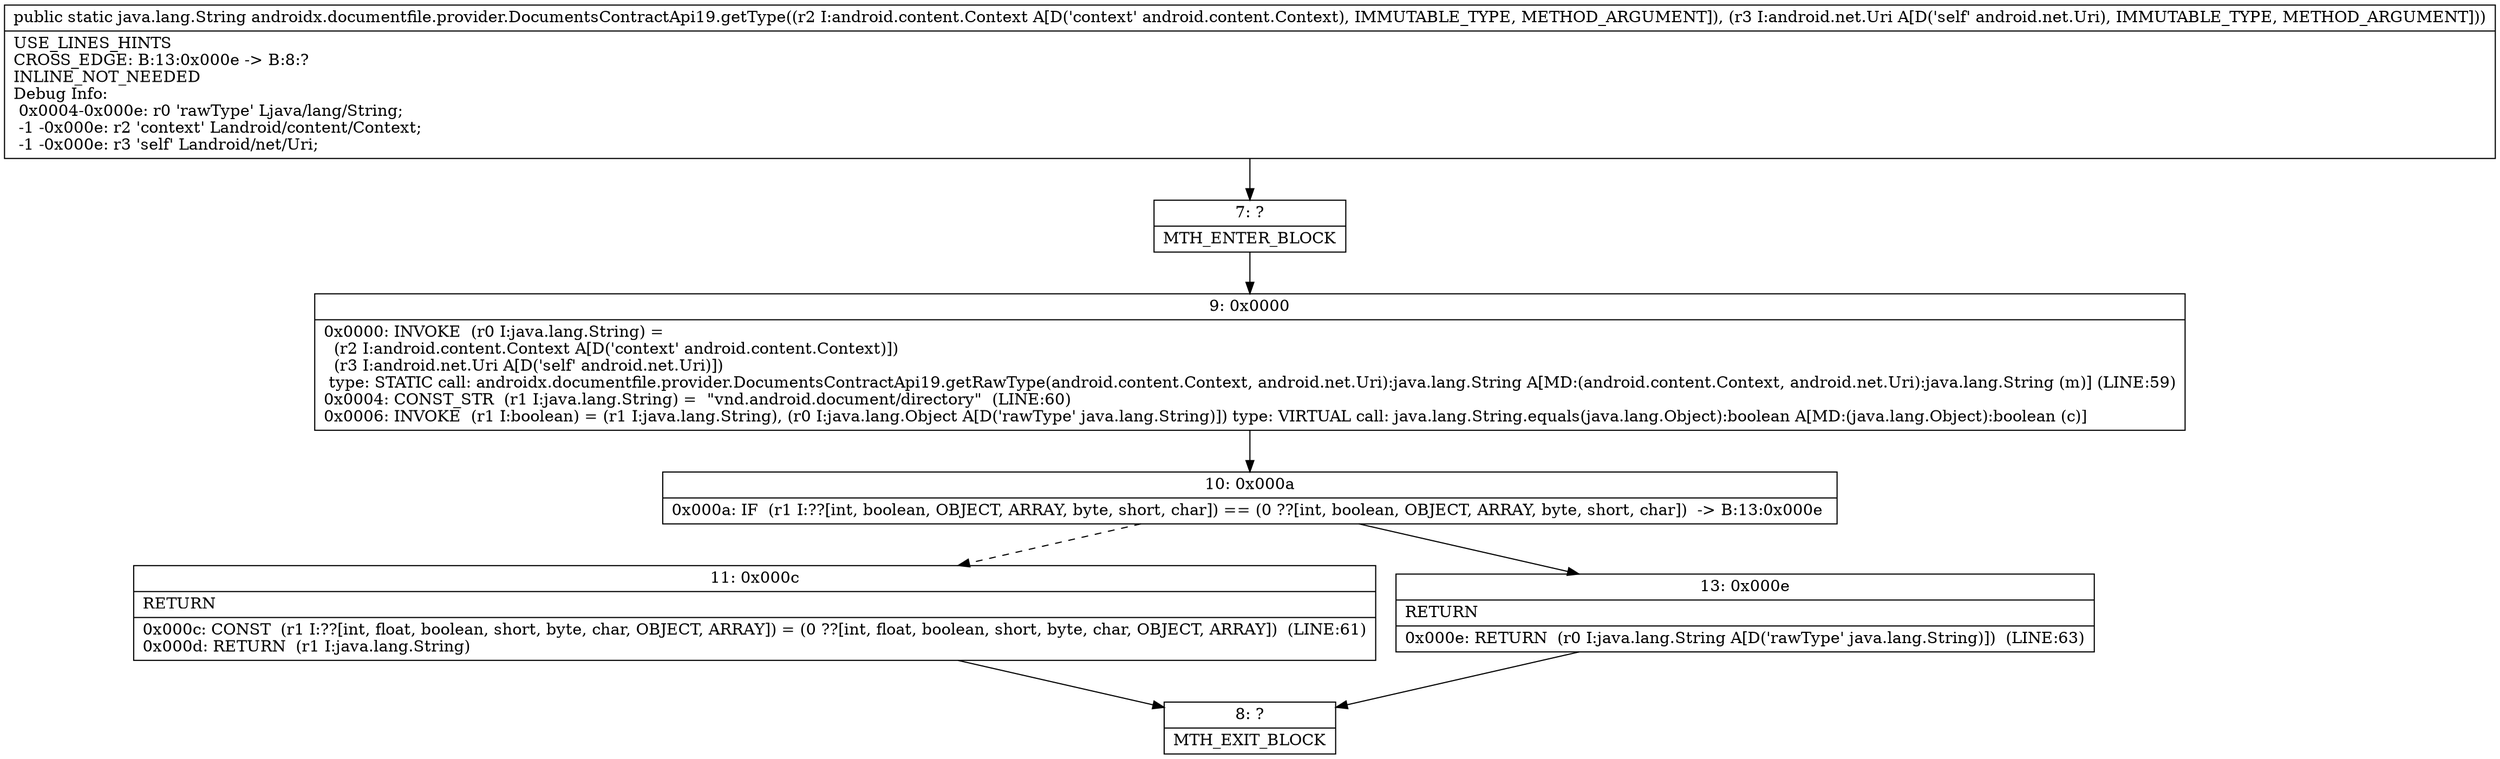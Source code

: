 digraph "CFG forandroidx.documentfile.provider.DocumentsContractApi19.getType(Landroid\/content\/Context;Landroid\/net\/Uri;)Ljava\/lang\/String;" {
Node_7 [shape=record,label="{7\:\ ?|MTH_ENTER_BLOCK\l}"];
Node_9 [shape=record,label="{9\:\ 0x0000|0x0000: INVOKE  (r0 I:java.lang.String) = \l  (r2 I:android.content.Context A[D('context' android.content.Context)])\l  (r3 I:android.net.Uri A[D('self' android.net.Uri)])\l type: STATIC call: androidx.documentfile.provider.DocumentsContractApi19.getRawType(android.content.Context, android.net.Uri):java.lang.String A[MD:(android.content.Context, android.net.Uri):java.lang.String (m)] (LINE:59)\l0x0004: CONST_STR  (r1 I:java.lang.String) =  \"vnd.android.document\/directory\"  (LINE:60)\l0x0006: INVOKE  (r1 I:boolean) = (r1 I:java.lang.String), (r0 I:java.lang.Object A[D('rawType' java.lang.String)]) type: VIRTUAL call: java.lang.String.equals(java.lang.Object):boolean A[MD:(java.lang.Object):boolean (c)]\l}"];
Node_10 [shape=record,label="{10\:\ 0x000a|0x000a: IF  (r1 I:??[int, boolean, OBJECT, ARRAY, byte, short, char]) == (0 ??[int, boolean, OBJECT, ARRAY, byte, short, char])  \-\> B:13:0x000e \l}"];
Node_11 [shape=record,label="{11\:\ 0x000c|RETURN\l|0x000c: CONST  (r1 I:??[int, float, boolean, short, byte, char, OBJECT, ARRAY]) = (0 ??[int, float, boolean, short, byte, char, OBJECT, ARRAY])  (LINE:61)\l0x000d: RETURN  (r1 I:java.lang.String) \l}"];
Node_8 [shape=record,label="{8\:\ ?|MTH_EXIT_BLOCK\l}"];
Node_13 [shape=record,label="{13\:\ 0x000e|RETURN\l|0x000e: RETURN  (r0 I:java.lang.String A[D('rawType' java.lang.String)])  (LINE:63)\l}"];
MethodNode[shape=record,label="{public static java.lang.String androidx.documentfile.provider.DocumentsContractApi19.getType((r2 I:android.content.Context A[D('context' android.content.Context), IMMUTABLE_TYPE, METHOD_ARGUMENT]), (r3 I:android.net.Uri A[D('self' android.net.Uri), IMMUTABLE_TYPE, METHOD_ARGUMENT]))  | USE_LINES_HINTS\lCROSS_EDGE: B:13:0x000e \-\> B:8:?\lINLINE_NOT_NEEDED\lDebug Info:\l  0x0004\-0x000e: r0 'rawType' Ljava\/lang\/String;\l  \-1 \-0x000e: r2 'context' Landroid\/content\/Context;\l  \-1 \-0x000e: r3 'self' Landroid\/net\/Uri;\l}"];
MethodNode -> Node_7;Node_7 -> Node_9;
Node_9 -> Node_10;
Node_10 -> Node_11[style=dashed];
Node_10 -> Node_13;
Node_11 -> Node_8;
Node_13 -> Node_8;
}

